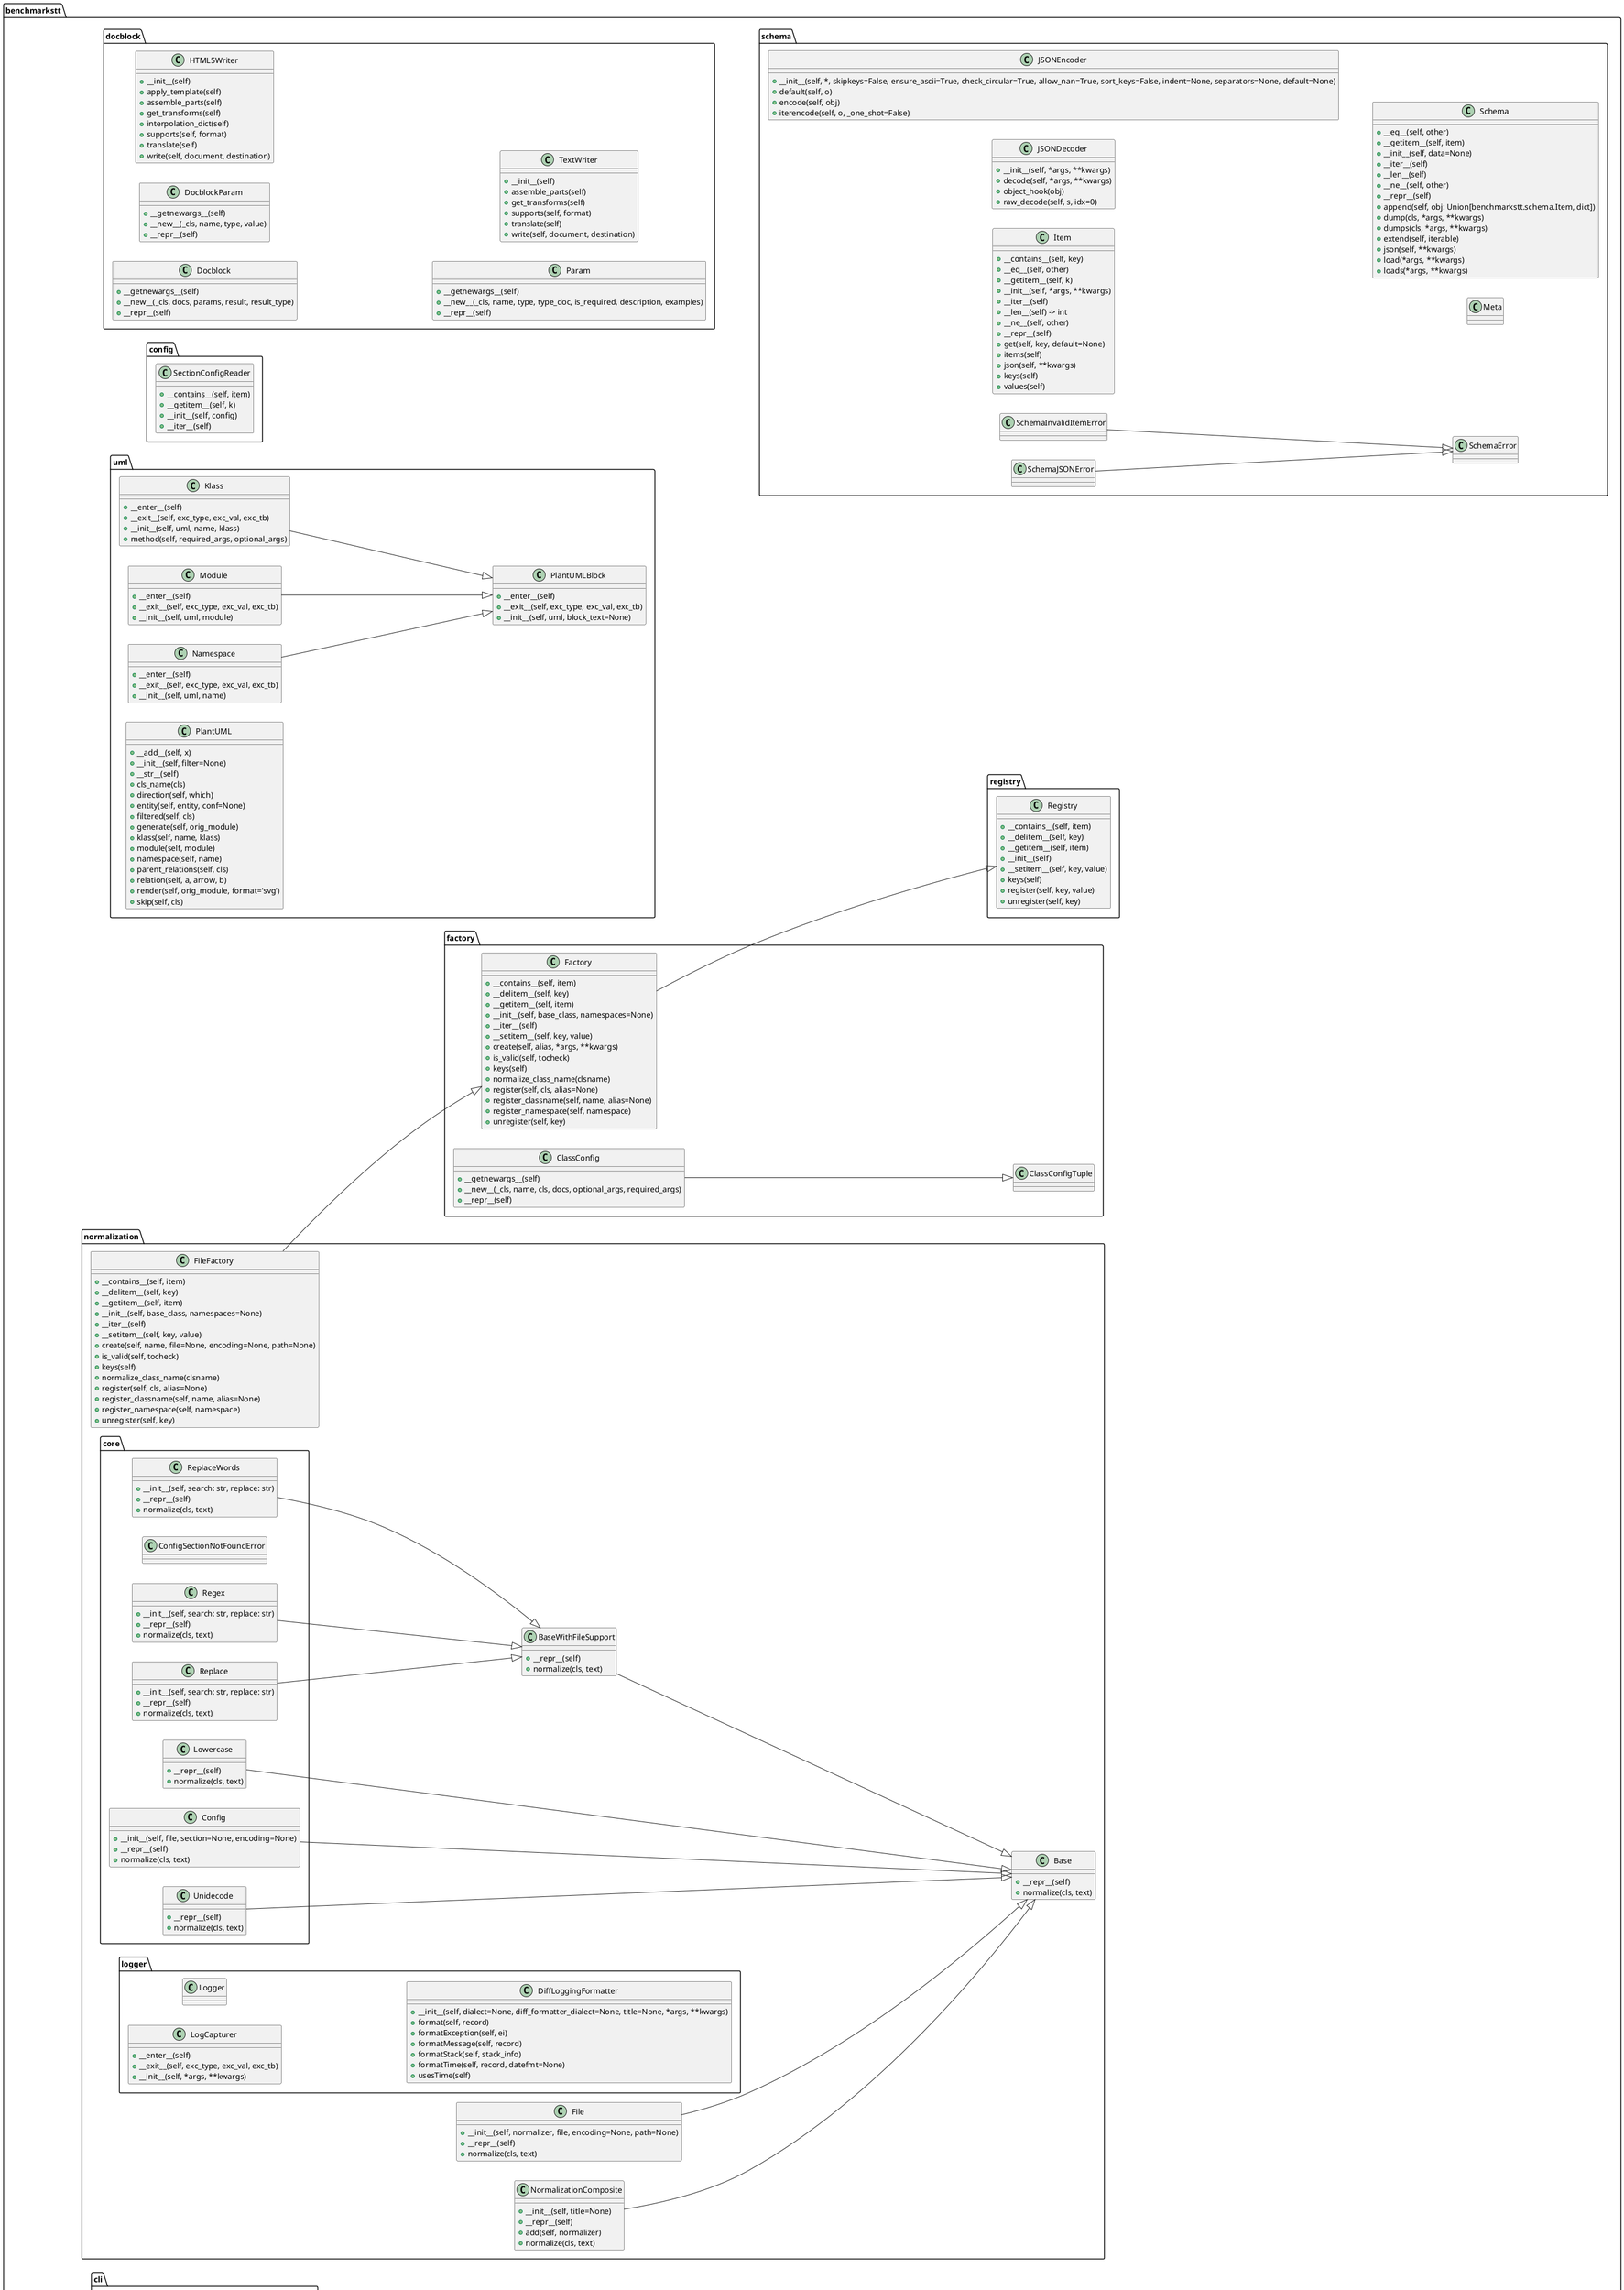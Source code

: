 @startuml
left to right direction

		class benchmarkstt.docblock.Docblock {
			+__getnewargs__(self)
			+__new__(_cls, docs, params, result, result_type)
			+__repr__(self)

		}


		class benchmarkstt.docblock.DocblockParam {
			+__getnewargs__(self)
			+__new__(_cls, name, type, value)
			+__repr__(self)

		}


		class benchmarkstt.docblock.HTML5Writer {
			+__init__(self)
			+apply_template(self)
			+assemble_parts(self)
			+get_transforms(self)
			+interpolation_dict(self)
			+supports(self, format)
			+translate(self)
			+write(self, document, destination)

		}


		class benchmarkstt.docblock.Param {
			+__getnewargs__(self)
			+__new__(_cls, name, type, type_doc, is_required, description, examples)
			+__repr__(self)

		}


		class benchmarkstt.docblock.TextWriter {
			+__init__(self)
			+assemble_parts(self)
			+get_transforms(self)
			+supports(self, format)
			+translate(self)
			+write(self, document, destination)

		}


		class benchmarkstt.config.SectionConfigReader {
			+__contains__(self, item)
			+__getitem__(self, k)
			+__init__(self, config)
			+__iter__(self)

		}


		class benchmarkstt.registry.Registry {
			+__contains__(self, item)
			+__delitem__(self, key)
			+__getitem__(self, item)
			+__init__(self)
			+__setitem__(self, key, value)
			+keys(self)
			+register(self, key, value)
			+unregister(self, key)

		}


		class benchmarkstt.uml.Klass {
			+__enter__(self)
			+__exit__(self, exc_type, exc_val, exc_tb)
			+__init__(self, uml, name, klass)
			+method(self, required_args, optional_args)

		}


		class benchmarkstt.uml.Module {
			+__enter__(self)
			+__exit__(self, exc_type, exc_val, exc_tb)
			+__init__(self, uml, module)

		}


		class benchmarkstt.uml.Namespace {
			+__enter__(self)
			+__exit__(self, exc_type, exc_val, exc_tb)
			+__init__(self, uml, name)

		}


		class benchmarkstt.uml.PlantUML {
			+__add__(self, x)
			+__init__(self, filter=None)
			+__str__(self)
			+cls_name(cls)
			+direction(self, which)
			+entity(self, entity, conf=None)
			+filtered(self, cls)
			+generate(self, orig_module)
			+klass(self, name, klass)
			+module(self, module)
			+namespace(self, name)
			+parent_relations(self, cls)
			+relation(self, a, arrow, b)
			+render(self, orig_module, format='svg')
			+skip(self, cls)

		}


		class benchmarkstt.uml.PlantUMLBlock {
			+__enter__(self)
			+__exit__(self, exc_type, exc_val, exc_tb)
			+__init__(self, uml, block_text=None)

		}


		class benchmarkstt.factory.ClassConfig {
			+__getnewargs__(self)
			+__new__(_cls, name, cls, docs, optional_args, required_args)
			+__repr__(self)

		}


		class benchmarkstt.factory.Factory {
			+__contains__(self, item)
			+__delitem__(self, key)
			+__getitem__(self, item)
			+__init__(self, base_class, namespaces=None)
			+__iter__(self)
			+__setitem__(self, key, value)
			+create(self, alias, *args, **kwargs)
			+is_valid(self, tocheck)
			+keys(self)
			+normalize_class_name(clsname)
			+register(self, cls, alias=None)
			+register_classname(self, name, alias=None)
			+register_namespace(self, namespace)
			+unregister(self, key)

		}


		class benchmarkstt.normalization.core.Config {
			+__init__(self, file, section=None, encoding=None)
			+__repr__(self)
			+normalize(cls, text)

		}


		class benchmarkstt.cli.HelpFormatter {
			+__init__(self, *args, **kwargs)
			+add_argument(self, action)
			+add_arguments(self, actions)
			+add_text(self, text)
			+add_usage(self, usage, actions, groups, prefix=None)
			+end_section(self)
			+format_help(self)
			+start_section(self, heading)

		}


		class benchmarkstt.modules.Modules {
			+__getattr__(self, name)
			+__getitem__(self, key)
			+__init__(self, sub_module=None)
			+__iter__(self)
			+keys(self)

		}


		class benchmarkstt.cli._ActionWithArguments {

		}


		class benchmarkstt.csv.CSVParserError {
			+__init__(self, message, line, char, index)

		}


		class benchmarkstt.csv.DefaultDialect {

		}


		class benchmarkstt.csv.Dialect {

		}


		class benchmarkstt.csv.InvalidDialectError {

		}


		class benchmarkstt.csv.Line {

		}


		class benchmarkstt.csv.Reader {
			+__init__(self, file: <class 'TextIO'>, dialect: benchmarkstt.csv.Dialect, debug=None)
			+__iter__(self)

		}


		class benchmarkstt.csv.UnallowedQuoteError {
			+__init__(self, message, line, char, index)

		}


		class benchmarkstt.csv.UnclosedQuoteError {
			+__init__(self, message, line, char, index)

		}


		class benchmarkstt.csv.UnknownDialectError {

		}


		class benchmarkstt.csv.WhitespaceDialect {

		}


		class benchmarkstt.modules.LoadObjectProxy {
			+__getattribute__(self, item)
			+__init__(self, name, *args, **kwargs)

		}


		class benchmarkstt.modules.Proxy {
			+__getattribute__(self, item)
			+__init__(self, instance)

		}


		class benchmarkstt.schema.Item {
			+__contains__(self, key)
			+__eq__(self, other)
			+__getitem__(self, k)
			+__init__(self, *args, **kwargs)
			+__iter__(self)
			+__len__(self) -> int
			+__ne__(self, other)
			+__repr__(self)
			+get(self, key, default=None)
			+items(self)
			+json(self, **kwargs)
			+keys(self)
			+values(self)

		}


		class benchmarkstt.schema.JSONDecoder {
			+__init__(self, *args, **kwargs)
			+decode(self, *args, **kwargs)
			+object_hook(obj)
			+raw_decode(self, s, idx=0)

		}


		class benchmarkstt.schema.JSONEncoder {
			+__init__(self, *, skipkeys=False, ensure_ascii=True, check_circular=True, allow_nan=True, sort_keys=False, indent=None, separators=None, default=None)
			+default(self, o)
			+encode(self, obj)
			+iterencode(self, o, _one_shot=False)

		}


		class benchmarkstt.schema.Meta {

		}


		class benchmarkstt.schema.Schema {
			+__eq__(self, other)
			+__getitem__(self, item)
			+__init__(self, data=None)
			+__iter__(self)
			+__len__(self)
			+__ne__(self, other)
			+__repr__(self)
			+append(self, obj: Union[benchmarkstt.schema.Item, dict])
			+dump(cls, *args, **kwargs)
			+dumps(cls, *args, **kwargs)
			+extend(self, iterable)
			+json(self, **kwargs)
			+load(*args, **kwargs)
			+loads(*args, **kwargs)

		}


		class benchmarkstt.schema.SchemaError {

		}


		class benchmarkstt.schema.SchemaInvalidItemError {

		}


		class benchmarkstt.schema.SchemaJSONError {

		}


		class benchmarkstt.normalization.logger.LogCapturer {
			+__enter__(self)
			+__exit__(self, exc_type, exc_val, exc_tb)
			+__init__(self, *args, **kwargs)

		}


		class benchmarkstt.input.core.PlainText {
			+__init__(self, text, segmenter=None, normalizer=None)
			+__iter__(self)

		}


		class benchmarkstt.metrics.Base {
			+compare(self, ref: benchmarkstt.schema.Schema, hyp: benchmarkstt.schema.Schema)

		}


		class benchmarkstt.metrics.core.DiffCounts {
			+__init__(self, differ_class=None)
			+compare(self, ref: benchmarkstt.schema.Schema, hyp: benchmarkstt.schema.Schema)

		}


		class benchmarkstt.metrics.core.OpcodeCounts {
			+__getnewargs__(self)
			+__new__(_cls, equal, replace, insert, delete)
			+__repr__(self)

		}


		class benchmarkstt.diff.core.RatcliffObershelp {
			+__init__(self, a, b, *args, **kwargs)
			+find_longest_match(self, alo, ahi, blo, bhi)
			+get_grouped_opcodes(self, n=3)
			+get_matching_blocks(self)
			+get_opcodes(self)
			+quick_ratio(self)
			+ratio(self)
			+real_quick_ratio(self)
			+set_seq1(self, a)
			+set_seq2(self, b)
			+set_seqs(self, a, b)

		}


		class benchmarkstt.metrics.core.WER {
			+__init__(self, mode=None, differ_class=None)
			+compare(self, ref: benchmarkstt.schema.Schema, hyp: benchmarkstt.schema.Schema)

		}


		class benchmarkstt.metrics.core.WordDiffs {
			+__init__(self, dialect=None, differ_class=None)
			+compare(self, ref: benchmarkstt.schema.Schema, hyp: benchmarkstt.schema.Schema)

		}


		class benchmarkstt.normalization.logger.Logger {

		}


		class benchmarkstt.normalization.Base {
			+__repr__(self)
			+normalize(cls, text)

		}


		class benchmarkstt.normalization.BaseWithFileSupport {
			+__repr__(self)
			+normalize(cls, text)

		}


		class benchmarkstt.normalization.File {
			+__init__(self, normalizer, file, encoding=None, path=None)
			+__repr__(self)
			+normalize(cls, text)

		}


		class benchmarkstt.normalization.FileFactory {
			+__contains__(self, item)
			+__delitem__(self, key)
			+__getitem__(self, item)
			+__init__(self, base_class, namespaces=None)
			+__iter__(self)
			+__setitem__(self, key, value)
			+create(self, name, file=None, encoding=None, path=None)
			+is_valid(self, tocheck)
			+keys(self)
			+normalize_class_name(clsname)
			+register(self, cls, alias=None)
			+register_classname(self, name, alias=None)
			+register_namespace(self, namespace)
			+unregister(self, key)

		}


		class benchmarkstt.normalization.NormalizationComposite {
			+__init__(self, title=None)
			+__repr__(self)
			+add(self, normalizer)
			+normalize(cls, text)

		}


		class benchmarkstt.normalization.core.ConfigSectionNotFoundError {

		}


		class benchmarkstt.normalization.core.Lowercase {
			+__repr__(self)
			+normalize(cls, text)

		}


		class benchmarkstt.normalization.core.Regex {
			+__init__(self, search: str, replace: str)
			+__repr__(self)
			+normalize(cls, text)

		}


		class benchmarkstt.normalization.core.Replace {
			+__init__(self, search: str, replace: str)
			+__repr__(self)
			+normalize(cls, text)

		}


		class benchmarkstt.normalization.core.ReplaceWords {
			+__init__(self, search: str, replace: str)
			+__repr__(self)
			+normalize(cls, text)

		}


		class benchmarkstt.normalization.core.Unidecode {
			+__repr__(self)
			+normalize(cls, text)

		}


		class benchmarkstt.normalization.logger.DiffLoggingFormatter {
			+__init__(self, dialect=None, diff_formatter_dialect=None, title=None, *args, **kwargs)
			+format(self, record)
			+formatException(self, ei)
			+formatMessage(self, record)
			+formatStack(self, stack_info)
			+formatTime(self, record, datefmt=None)
			+usesTime(self)

		}


		class benchmarkstt.input.Base {
			+__iter__(self)

		}


		class benchmarkstt.input.core.File {
			+__init__(self, file, input_type=None, normalizer=None)
			+__iter__(self)

		}


		class benchmarkstt.segmentation.Base {
			+__iter__(self)

		}


		class benchmarkstt.segmentation.core.Simple {
			+__init__(self, text: str, pattern='[\\n\\t\\s]+', normalizer=None)
			+__iter__(self)

		}


		class benchmarkstt.output.Base {
			+__enter__(self)
			+__exit__(self, exc_type, exc_val, exc_tb)
			+result(self, title, result)

		}


		class benchmarkstt.output.core.Json {
			+__enter__(self)
			+__exit__(self, exc_type, exc_val, exc_tb)
			+__init__(self)
			+result(self, title, result)

		}


		class benchmarkstt.output.core.MarkDown {
			+__enter__(self)
			+__exit__(self, exc_type, exc_val, exc_tb)
			+print(self, result)
			+result(self, title, result)

		}


		class benchmarkstt.output.core.ReStructuredText {
			+__enter__(self)
			+__exit__(self, exc_type, exc_val, exc_tb)
			+print(self, result)
			+result(self, title, result)

		}


		class benchmarkstt.output.core.SimpleTextBase {
			+__enter__(self)
			+__exit__(self, exc_type, exc_val, exc_tb)
			+print(self, result)
			+result(self, title, result)

		}


		class benchmarkstt.diff.formatter.CLIDiffDialect {
			+__enter__(self)
			+__exit__(self, exc_type, exc_val, exc_tb)
			+__init__(self, show_color_key=None)
			+output(self)
			+preprocessor(txt)

		}


		class benchmarkstt.diff.formatter.Dialect {
			+__enter__(self)
			+__exit__(self, exc_type, exc_val, exc_tb)
			+__init__(self)
			+output(self)

		}


		class benchmarkstt.diff.formatter.DiffFormatter {
			+__init__(self, dialect=None, *args, **kwargs)
			+diff(self, a, b, opcodes=None, preprocessor=None)

		}


		class benchmarkstt.diff.formatter.HTMLDiffDialect {
			+__enter__(self)
			+__exit__(self, exc_type, exc_val, exc_tb)
			+__init__(self)
			+output(self)
			+preprocessor(txt)

		}


		class benchmarkstt.diff.formatter.JSONDiffDialect {
			+__enter__(self)
			+__exit__(self, exc_type, exc_val, exc_tb)
			+__init__(self)
			+delete_format(self, txt)
			+equal_format(self, txt)
			+insert_format(self, txt)
			+output(self)
			+preprocessor(txt)
			+replace_format(self, a, b)

		}


		class benchmarkstt.diff.formatter.ListDialect {
			+__enter__(self)
			+__exit__(self, exc_type, exc_val, exc_tb)
			+__init__(self)
			+delete_format(self, txt)
			+equal_format(self, txt)
			+insert_format(self, txt)
			+output(self)
			+preprocessor(txt)
			+replace_format(self, a, b)

		}


		class benchmarkstt.diff.formatter.RestructuredTextDialect {
			+__enter__(self)
			+__exit__(self, exc_type, exc_val, exc_tb)
			+__init__(self, show_color_key=None)
			+output(self)
			+preprocessor(txt)

		}


		class benchmarkstt.diff.formatter.UTF8Dialect {
			+__enter__(self)
			+__exit__(self, exc_type, exc_val, exc_tb)
			+__init__(self)
			+delete_format(self, txt)
			+insert_format(self, txt)
			+output(self)
			+preprocessor(txt)

		}


		class benchmarkstt.diff.Base {
			+__init__(self, a='', b='')
			+get_opcodes(self)

		}


		class benchmarkstt.api.jsonrpc.DefaultMethods {
			+help(methods)
			+version()

		}


		class benchmarkstt.api.jsonrpc.MagicMethods {
			+__init__(self)
			+is_safe_path(path)
			+load(self, name, module)
			+register(self, name, callback)
			+serve(self, config, callback)

		}


		class benchmarkstt.api.jsonrpc.SecurityError {

		}


benchmarkstt.uml.Klass --|> benchmarkstt.uml.PlantUMLBlock
benchmarkstt.uml.Module --|> benchmarkstt.uml.PlantUMLBlock
benchmarkstt.uml.Namespace --|> benchmarkstt.uml.PlantUMLBlock
benchmarkstt.factory.ClassConfig --|> benchmarkstt.factory.ClassConfigTuple
benchmarkstt.factory.Factory --|> benchmarkstt.registry.Registry
benchmarkstt.normalization.core.Config --|> benchmarkstt.normalization.Base
benchmarkstt.csv.DefaultDialect --|> benchmarkstt.csv.Dialect
benchmarkstt.csv.UnallowedQuoteError --|> benchmarkstt.csv.CSVParserError
benchmarkstt.csv.UnclosedQuoteError --|> benchmarkstt.csv.CSVParserError
benchmarkstt.csv.WhitespaceDialect --|> benchmarkstt.csv.DefaultDialect
benchmarkstt.modules.LoadObjectProxy --|> benchmarkstt.modules.Proxy
benchmarkstt.schema.SchemaInvalidItemError --|> benchmarkstt.schema.SchemaError
benchmarkstt.schema.SchemaJSONError --|> benchmarkstt.schema.SchemaError
benchmarkstt.input.core.PlainText --|> benchmarkstt.input.Base
benchmarkstt.metrics.core.DiffCounts --|> benchmarkstt.metrics.Base
benchmarkstt.diff.core.RatcliffObershelp --|> benchmarkstt.diff.Base
benchmarkstt.metrics.core.WER --|> benchmarkstt.metrics.Base
benchmarkstt.metrics.core.WordDiffs --|> benchmarkstt.metrics.Base
benchmarkstt.normalization.BaseWithFileSupport --|> benchmarkstt.normalization.Base
benchmarkstt.normalization.File --|> benchmarkstt.normalization.Base
benchmarkstt.normalization.FileFactory --|> benchmarkstt.factory.Factory
benchmarkstt.normalization.NormalizationComposite --|> benchmarkstt.normalization.Base
benchmarkstt.normalization.core.Lowercase --|> benchmarkstt.normalization.Base
benchmarkstt.normalization.core.Regex --|> benchmarkstt.normalization.BaseWithFileSupport
benchmarkstt.normalization.core.Replace --|> benchmarkstt.normalization.BaseWithFileSupport
benchmarkstt.normalization.core.ReplaceWords --|> benchmarkstt.normalization.BaseWithFileSupport
benchmarkstt.normalization.core.Unidecode --|> benchmarkstt.normalization.Base
benchmarkstt.input.core.File --|> benchmarkstt.input.Base
benchmarkstt.segmentation.core.Simple --|> benchmarkstt.segmentation.Base
benchmarkstt.output.core.Json --|> benchmarkstt.output.Base
benchmarkstt.output.core.MarkDown --|> benchmarkstt.output.core.SimpleTextBase
benchmarkstt.output.core.ReStructuredText --|> benchmarkstt.output.core.SimpleTextBase
benchmarkstt.output.core.SimpleTextBase --|> benchmarkstt.output.Base
benchmarkstt.diff.formatter.CLIDiffDialect --|> benchmarkstt.diff.formatter.Dialect
benchmarkstt.diff.formatter.HTMLDiffDialect --|> benchmarkstt.diff.formatter.Dialect
benchmarkstt.diff.formatter.JSONDiffDialect --|> benchmarkstt.diff.formatter.ListDialect
benchmarkstt.diff.formatter.ListDialect --|> benchmarkstt.diff.formatter.Dialect
benchmarkstt.diff.formatter.RestructuredTextDialect --|> benchmarkstt.diff.formatter.CLIDiffDialect
benchmarkstt.diff.formatter.UTF8Dialect --|> benchmarkstt.diff.formatter.Dialect
@enduml